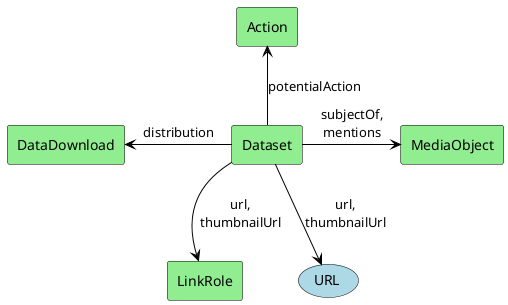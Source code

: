 @startuml

!define Class agent
!define Property usecase

skinparam Property {
BackgroundColor LightBlue
BorderColor Black
  ArrowColor Black
  linetype Ortho
}

skinparam Class {
BackgroundColor LightGreen
BorderColor Black
ArrowColor Black
linetype Ortho
}

Class Dataset
Class DataDownload
Class MediaObject
Class Action
Class LinkRole

Dataset -down-> LinkRole : "url,\nthumbnailUrl"

Dataset -down-> (URL) : "url,\nthumbnailUrl"

Dataset -right-> MediaObject : "subjectOf,\nmentions"

Dataset -left-> DataDownload : "distribution"

Dataset -up-> Action : "potentialAction"




@enduml